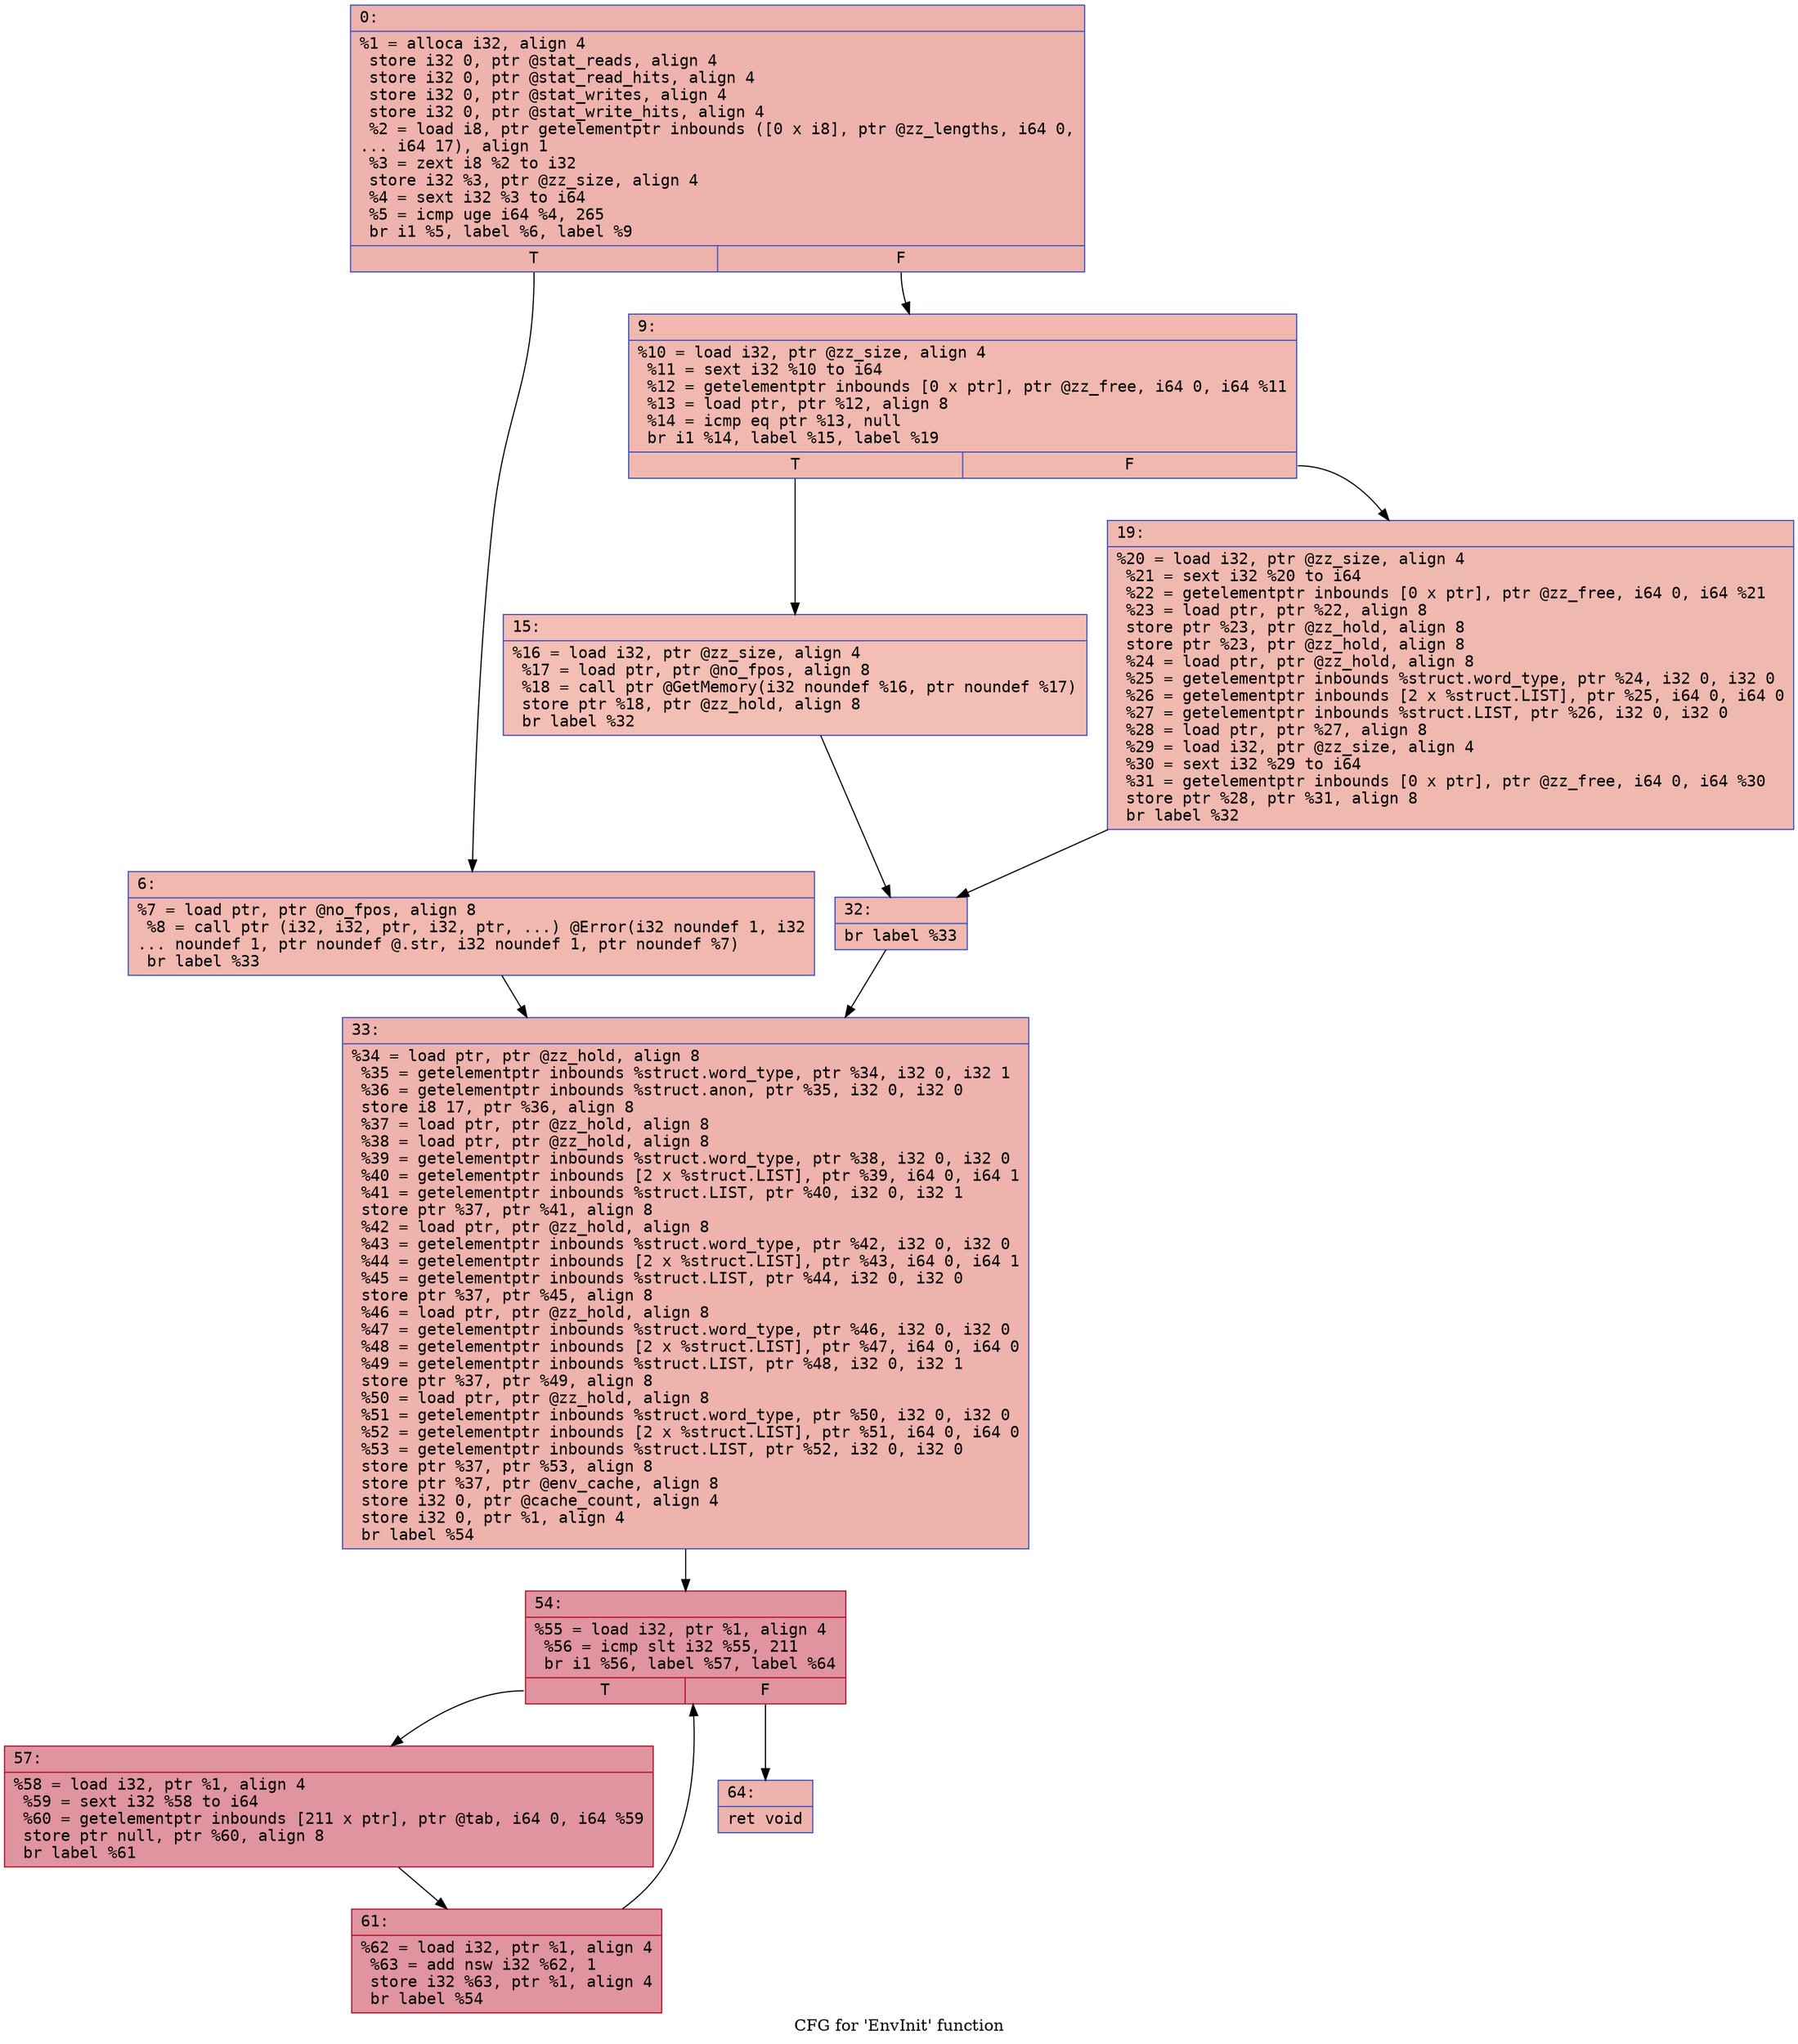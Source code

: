 digraph "CFG for 'EnvInit' function" {
	label="CFG for 'EnvInit' function";

	Node0x600000745ea0 [shape=record,color="#3d50c3ff", style=filled, fillcolor="#d6524470" fontname="Courier",label="{0:\l|  %1 = alloca i32, align 4\l  store i32 0, ptr @stat_reads, align 4\l  store i32 0, ptr @stat_read_hits, align 4\l  store i32 0, ptr @stat_writes, align 4\l  store i32 0, ptr @stat_write_hits, align 4\l  %2 = load i8, ptr getelementptr inbounds ([0 x i8], ptr @zz_lengths, i64 0,\l... i64 17), align 1\l  %3 = zext i8 %2 to i32\l  store i32 %3, ptr @zz_size, align 4\l  %4 = sext i32 %3 to i64\l  %5 = icmp uge i64 %4, 265\l  br i1 %5, label %6, label %9\l|{<s0>T|<s1>F}}"];
	Node0x600000745ea0:s0 -> Node0x600000745ef0[tooltip="0 -> 6\nProbability 50.00%" ];
	Node0x600000745ea0:s1 -> Node0x600000745f40[tooltip="0 -> 9\nProbability 50.00%" ];
	Node0x600000745ef0 [shape=record,color="#3d50c3ff", style=filled, fillcolor="#dc5d4a70" fontname="Courier",label="{6:\l|  %7 = load ptr, ptr @no_fpos, align 8\l  %8 = call ptr (i32, i32, ptr, i32, ptr, ...) @Error(i32 noundef 1, i32\l... noundef 1, ptr noundef @.str, i32 noundef 1, ptr noundef %7)\l  br label %33\l}"];
	Node0x600000745ef0 -> Node0x600000746080[tooltip="6 -> 33\nProbability 100.00%" ];
	Node0x600000745f40 [shape=record,color="#3d50c3ff", style=filled, fillcolor="#dc5d4a70" fontname="Courier",label="{9:\l|  %10 = load i32, ptr @zz_size, align 4\l  %11 = sext i32 %10 to i64\l  %12 = getelementptr inbounds [0 x ptr], ptr @zz_free, i64 0, i64 %11\l  %13 = load ptr, ptr %12, align 8\l  %14 = icmp eq ptr %13, null\l  br i1 %14, label %15, label %19\l|{<s0>T|<s1>F}}"];
	Node0x600000745f40:s0 -> Node0x600000745f90[tooltip="9 -> 15\nProbability 37.50%" ];
	Node0x600000745f40:s1 -> Node0x600000745fe0[tooltip="9 -> 19\nProbability 62.50%" ];
	Node0x600000745f90 [shape=record,color="#3d50c3ff", style=filled, fillcolor="#e36c5570" fontname="Courier",label="{15:\l|  %16 = load i32, ptr @zz_size, align 4\l  %17 = load ptr, ptr @no_fpos, align 8\l  %18 = call ptr @GetMemory(i32 noundef %16, ptr noundef %17)\l  store ptr %18, ptr @zz_hold, align 8\l  br label %32\l}"];
	Node0x600000745f90 -> Node0x600000746030[tooltip="15 -> 32\nProbability 100.00%" ];
	Node0x600000745fe0 [shape=record,color="#3d50c3ff", style=filled, fillcolor="#de614d70" fontname="Courier",label="{19:\l|  %20 = load i32, ptr @zz_size, align 4\l  %21 = sext i32 %20 to i64\l  %22 = getelementptr inbounds [0 x ptr], ptr @zz_free, i64 0, i64 %21\l  %23 = load ptr, ptr %22, align 8\l  store ptr %23, ptr @zz_hold, align 8\l  store ptr %23, ptr @zz_hold, align 8\l  %24 = load ptr, ptr @zz_hold, align 8\l  %25 = getelementptr inbounds %struct.word_type, ptr %24, i32 0, i32 0\l  %26 = getelementptr inbounds [2 x %struct.LIST], ptr %25, i64 0, i64 0\l  %27 = getelementptr inbounds %struct.LIST, ptr %26, i32 0, i32 0\l  %28 = load ptr, ptr %27, align 8\l  %29 = load i32, ptr @zz_size, align 4\l  %30 = sext i32 %29 to i64\l  %31 = getelementptr inbounds [0 x ptr], ptr @zz_free, i64 0, i64 %30\l  store ptr %28, ptr %31, align 8\l  br label %32\l}"];
	Node0x600000745fe0 -> Node0x600000746030[tooltip="19 -> 32\nProbability 100.00%" ];
	Node0x600000746030 [shape=record,color="#3d50c3ff", style=filled, fillcolor="#dc5d4a70" fontname="Courier",label="{32:\l|  br label %33\l}"];
	Node0x600000746030 -> Node0x600000746080[tooltip="32 -> 33\nProbability 100.00%" ];
	Node0x600000746080 [shape=record,color="#3d50c3ff", style=filled, fillcolor="#d6524470" fontname="Courier",label="{33:\l|  %34 = load ptr, ptr @zz_hold, align 8\l  %35 = getelementptr inbounds %struct.word_type, ptr %34, i32 0, i32 1\l  %36 = getelementptr inbounds %struct.anon, ptr %35, i32 0, i32 0\l  store i8 17, ptr %36, align 8\l  %37 = load ptr, ptr @zz_hold, align 8\l  %38 = load ptr, ptr @zz_hold, align 8\l  %39 = getelementptr inbounds %struct.word_type, ptr %38, i32 0, i32 0\l  %40 = getelementptr inbounds [2 x %struct.LIST], ptr %39, i64 0, i64 1\l  %41 = getelementptr inbounds %struct.LIST, ptr %40, i32 0, i32 1\l  store ptr %37, ptr %41, align 8\l  %42 = load ptr, ptr @zz_hold, align 8\l  %43 = getelementptr inbounds %struct.word_type, ptr %42, i32 0, i32 0\l  %44 = getelementptr inbounds [2 x %struct.LIST], ptr %43, i64 0, i64 1\l  %45 = getelementptr inbounds %struct.LIST, ptr %44, i32 0, i32 0\l  store ptr %37, ptr %45, align 8\l  %46 = load ptr, ptr @zz_hold, align 8\l  %47 = getelementptr inbounds %struct.word_type, ptr %46, i32 0, i32 0\l  %48 = getelementptr inbounds [2 x %struct.LIST], ptr %47, i64 0, i64 0\l  %49 = getelementptr inbounds %struct.LIST, ptr %48, i32 0, i32 1\l  store ptr %37, ptr %49, align 8\l  %50 = load ptr, ptr @zz_hold, align 8\l  %51 = getelementptr inbounds %struct.word_type, ptr %50, i32 0, i32 0\l  %52 = getelementptr inbounds [2 x %struct.LIST], ptr %51, i64 0, i64 0\l  %53 = getelementptr inbounds %struct.LIST, ptr %52, i32 0, i32 0\l  store ptr %37, ptr %53, align 8\l  store ptr %37, ptr @env_cache, align 8\l  store i32 0, ptr @cache_count, align 4\l  store i32 0, ptr %1, align 4\l  br label %54\l}"];
	Node0x600000746080 -> Node0x6000007460d0[tooltip="33 -> 54\nProbability 100.00%" ];
	Node0x6000007460d0 [shape=record,color="#b70d28ff", style=filled, fillcolor="#b70d2870" fontname="Courier",label="{54:\l|  %55 = load i32, ptr %1, align 4\l  %56 = icmp slt i32 %55, 211\l  br i1 %56, label %57, label %64\l|{<s0>T|<s1>F}}"];
	Node0x6000007460d0:s0 -> Node0x600000746120[tooltip="54 -> 57\nProbability 96.88%" ];
	Node0x6000007460d0:s1 -> Node0x6000007461c0[tooltip="54 -> 64\nProbability 3.12%" ];
	Node0x600000746120 [shape=record,color="#b70d28ff", style=filled, fillcolor="#b70d2870" fontname="Courier",label="{57:\l|  %58 = load i32, ptr %1, align 4\l  %59 = sext i32 %58 to i64\l  %60 = getelementptr inbounds [211 x ptr], ptr @tab, i64 0, i64 %59\l  store ptr null, ptr %60, align 8\l  br label %61\l}"];
	Node0x600000746120 -> Node0x600000746170[tooltip="57 -> 61\nProbability 100.00%" ];
	Node0x600000746170 [shape=record,color="#b70d28ff", style=filled, fillcolor="#b70d2870" fontname="Courier",label="{61:\l|  %62 = load i32, ptr %1, align 4\l  %63 = add nsw i32 %62, 1\l  store i32 %63, ptr %1, align 4\l  br label %54\l}"];
	Node0x600000746170 -> Node0x6000007460d0[tooltip="61 -> 54\nProbability 100.00%" ];
	Node0x6000007461c0 [shape=record,color="#3d50c3ff", style=filled, fillcolor="#d6524470" fontname="Courier",label="{64:\l|  ret void\l}"];
}
